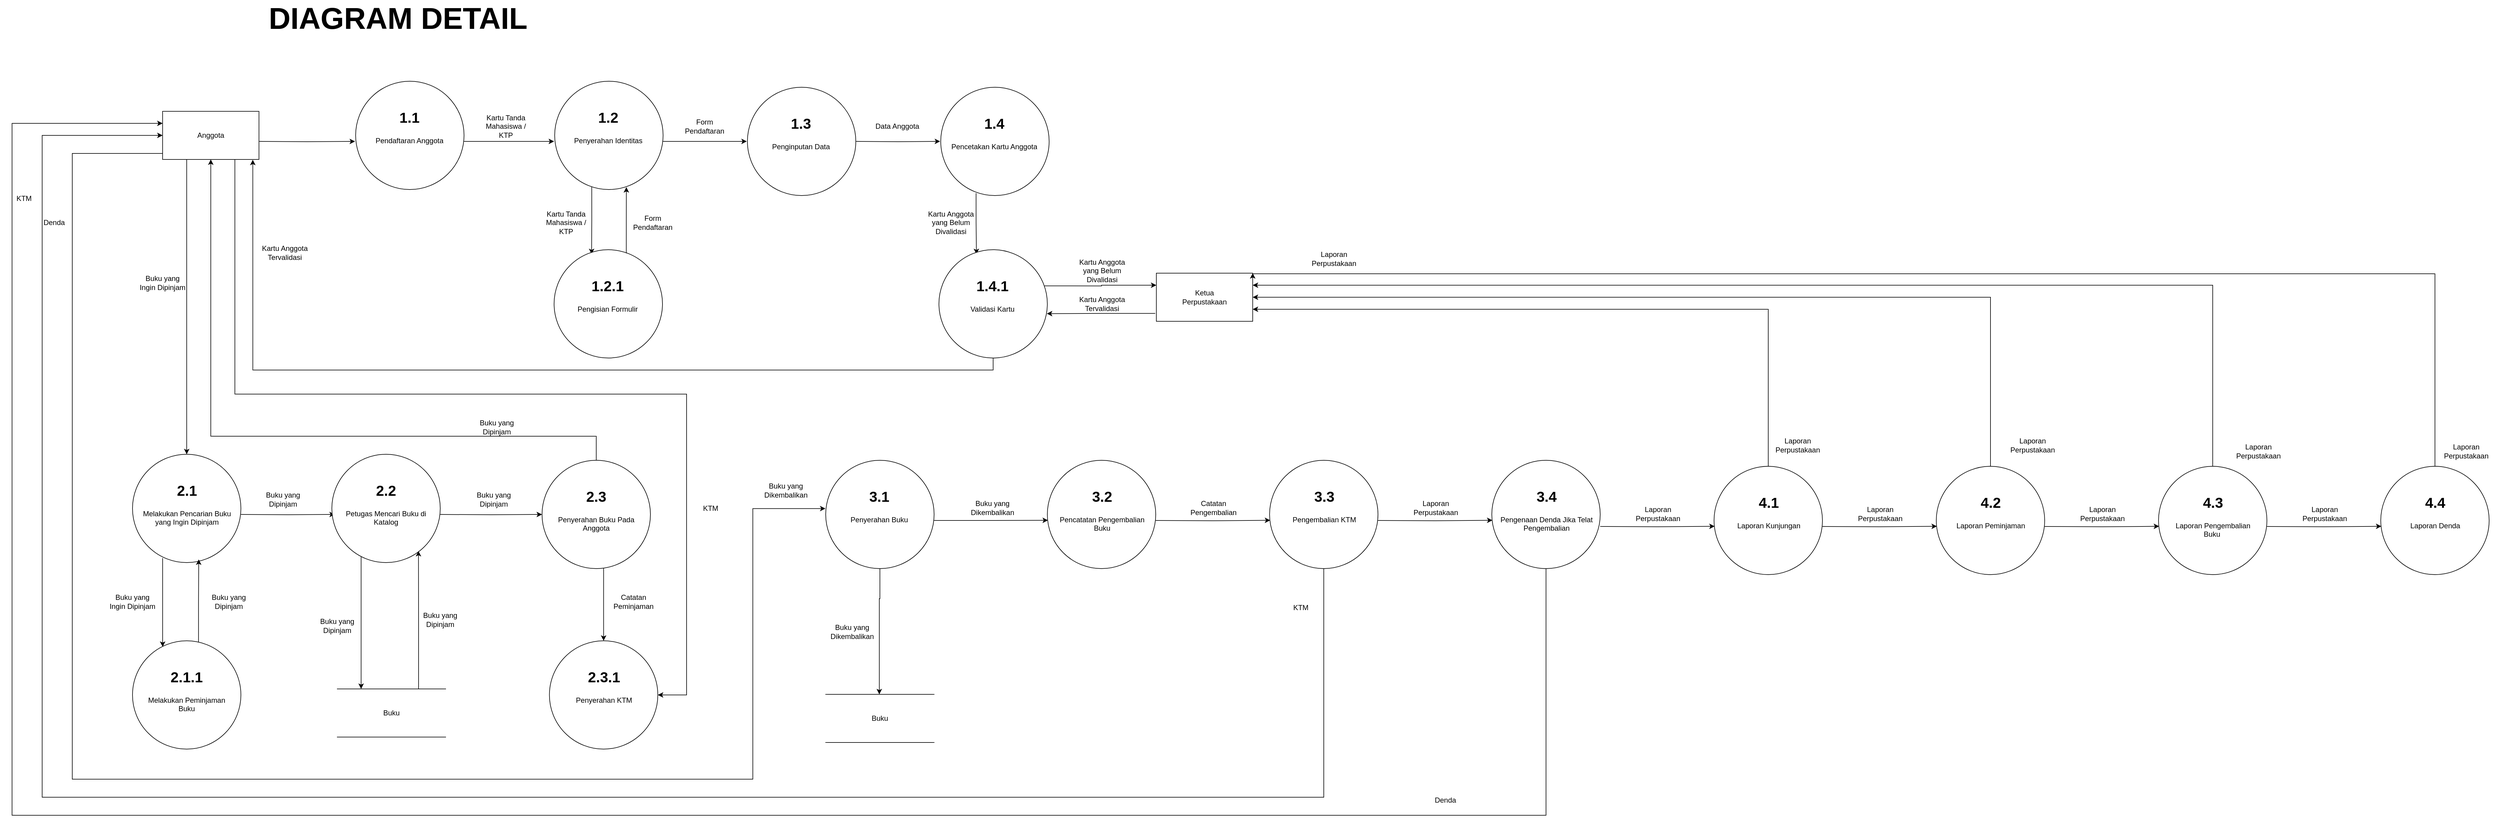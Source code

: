 <mxfile version="27.0.9">
  <diagram name="Page-1" id="dEE_buu1ZP95vDLcONvx">
    <mxGraphModel dx="6853" dy="1873" grid="1" gridSize="10" guides="1" tooltips="1" connect="1" arrows="1" fold="1" page="1" pageScale="1" pageWidth="850" pageHeight="1100" math="0" shadow="0">
      <root>
        <mxCell id="0" />
        <mxCell id="1" parent="0" />
        <mxCell id="j2aahznA7ONagbp8tVYw-194" style="edgeStyle=orthogonalEdgeStyle;rounded=0;orthogonalLoop=1;jettySize=auto;html=1;exitX=0.25;exitY=1;exitDx=0;exitDy=0;entryX=0.5;entryY=0;entryDx=0;entryDy=0;" parent="1" source="j2aahznA7ONagbp8tVYw-190" target="j2aahznA7ONagbp8tVYw-195" edge="1">
          <mxGeometry relative="1" as="geometry">
            <mxPoint x="409.571" y="2856.857" as="targetPoint" />
          </mxGeometry>
        </mxCell>
        <mxCell id="j2aahznA7ONagbp8tVYw-238" style="edgeStyle=orthogonalEdgeStyle;rounded=0;orthogonalLoop=1;jettySize=auto;html=1;exitX=0.75;exitY=1;exitDx=0;exitDy=0;entryX=1;entryY=0.5;entryDx=0;entryDy=0;" parent="1" source="j2aahznA7ONagbp8tVYw-190" target="j2aahznA7ONagbp8tVYw-233" edge="1">
          <mxGeometry relative="1" as="geometry">
            <Array as="points">
              <mxPoint x="490" y="2860" />
              <mxPoint x="1240" y="2860" />
              <mxPoint x="1240" y="3360" />
            </Array>
          </mxGeometry>
        </mxCell>
        <mxCell id="j2aahznA7ONagbp8tVYw-249" style="edgeStyle=orthogonalEdgeStyle;rounded=0;orthogonalLoop=1;jettySize=auto;html=1;entryX=0.003;entryY=0.335;entryDx=0;entryDy=0;entryPerimeter=0;" parent="1" source="j2aahznA7ONagbp8tVYw-190" target="j2aahznA7ONagbp8tVYw-248" edge="1">
          <mxGeometry relative="1" as="geometry">
            <mxPoint x="1460" y="3050" as="targetPoint" />
            <Array as="points">
              <mxPoint x="220" y="2460" />
              <mxPoint x="220" y="3500" />
              <mxPoint x="1350" y="3500" />
              <mxPoint x="1350" y="3050" />
            </Array>
          </mxGeometry>
        </mxCell>
        <mxCell id="j2aahznA7ONagbp8tVYw-190" value="" style="whiteSpace=wrap;html=1;rotatable=0;" parent="1" vertex="1">
          <mxGeometry x="370" y="2390" width="160" height="80" as="geometry" />
        </mxCell>
        <mxCell id="j2aahznA7ONagbp8tVYw-152" value="Anggota" style="text;html=1;align=center;verticalAlign=middle;whiteSpace=wrap;rounded=0;" parent="1" vertex="1">
          <mxGeometry x="420" y="2415" width="60" height="30" as="geometry" />
        </mxCell>
        <mxCell id="j2aahznA7ONagbp8tVYw-153" value="" style="ellipse;whiteSpace=wrap;html=1;aspect=fixed;" parent="1" vertex="1">
          <mxGeometry x="690.5" y="2340" width="180" height="180" as="geometry" />
        </mxCell>
        <mxCell id="j2aahznA7ONagbp8tVYw-159" style="edgeStyle=orthogonalEdgeStyle;rounded=0;orthogonalLoop=1;jettySize=auto;html=1;exitX=1;exitY=0.5;exitDx=0;exitDy=0;entryX=0;entryY=0.5;entryDx=0;entryDy=0;" parent="1" source="j2aahznA7ONagbp8tVYw-154" target="j2aahznA7ONagbp8tVYw-158" edge="1">
          <mxGeometry relative="1" as="geometry" />
        </mxCell>
        <mxCell id="j2aahznA7ONagbp8tVYw-154" value="&lt;h1 style=&quot;margin-top: 0px;&quot;&gt;1.1&lt;/h1&gt;&lt;div&gt;Pendaftaran Anggota&lt;/div&gt;" style="text;html=1;whiteSpace=wrap;overflow=hidden;rounded=0;align=center;" parent="1" vertex="1">
          <mxGeometry x="689.5" y="2380" width="180" height="120" as="geometry" />
        </mxCell>
        <mxCell id="j2aahznA7ONagbp8tVYw-156" style="edgeStyle=orthogonalEdgeStyle;rounded=0;orthogonalLoop=1;jettySize=auto;html=1;entryX=0;entryY=0.5;entryDx=0;entryDy=0;" parent="1" target="j2aahznA7ONagbp8tVYw-154" edge="1">
          <mxGeometry relative="1" as="geometry">
            <mxPoint x="530" y="2440" as="sourcePoint" />
            <mxPoint x="690" y="2430" as="targetPoint" />
          </mxGeometry>
        </mxCell>
        <mxCell id="j2aahznA7ONagbp8tVYw-163" style="edgeStyle=orthogonalEdgeStyle;rounded=0;orthogonalLoop=1;jettySize=auto;html=1;exitX=0.342;exitY=0.97;exitDx=0;exitDy=0;exitPerimeter=0;entryX=0.346;entryY=0.041;entryDx=0;entryDy=0;entryPerimeter=0;" parent="1" source="j2aahznA7ONagbp8tVYw-157" target="j2aahznA7ONagbp8tVYw-161" edge="1">
          <mxGeometry relative="1" as="geometry" />
        </mxCell>
        <mxCell id="j2aahznA7ONagbp8tVYw-157" value="" style="ellipse;whiteSpace=wrap;html=1;aspect=fixed;" parent="1" vertex="1">
          <mxGeometry x="1021" y="2340" width="180" height="180" as="geometry" />
        </mxCell>
        <mxCell id="j2aahznA7ONagbp8tVYw-167" style="edgeStyle=orthogonalEdgeStyle;rounded=0;orthogonalLoop=1;jettySize=auto;html=1;exitX=1;exitY=0.5;exitDx=0;exitDy=0;" parent="1" source="j2aahznA7ONagbp8tVYw-158" edge="1">
          <mxGeometry relative="1" as="geometry">
            <mxPoint x="1340" y="2439.947" as="targetPoint" />
          </mxGeometry>
        </mxCell>
        <mxCell id="j2aahznA7ONagbp8tVYw-158" value="&lt;h1 style=&quot;margin-top: 0px;&quot;&gt;1.2&lt;/h1&gt;&lt;div&gt;Penyerahan Identitas&lt;/div&gt;" style="text;html=1;whiteSpace=wrap;overflow=hidden;rounded=0;align=center;" parent="1" vertex="1">
          <mxGeometry x="1020" y="2380" width="180" height="120" as="geometry" />
        </mxCell>
        <mxCell id="j2aahznA7ONagbp8tVYw-160" value="Kartu Tanda Mahasiswa / KTP" style="text;html=1;align=center;verticalAlign=middle;whiteSpace=wrap;rounded=0;" parent="1" vertex="1">
          <mxGeometry x="900" y="2400" width="80" height="30" as="geometry" />
        </mxCell>
        <mxCell id="j2aahznA7ONagbp8tVYw-161" value="" style="ellipse;whiteSpace=wrap;html=1;aspect=fixed;" parent="1" vertex="1">
          <mxGeometry x="1020" y="2620" width="180" height="180" as="geometry" />
        </mxCell>
        <mxCell id="j2aahznA7ONagbp8tVYw-162" value="&lt;h1 style=&quot;margin-top: 0px;&quot;&gt;1.2.1&lt;/h1&gt;&lt;div&gt;Pengisian Formulir&lt;/div&gt;" style="text;html=1;whiteSpace=wrap;overflow=hidden;rounded=0;align=center;" parent="1" vertex="1">
          <mxGeometry x="1019" y="2660" width="180" height="120" as="geometry" />
        </mxCell>
        <mxCell id="j2aahznA7ONagbp8tVYw-164" style="edgeStyle=orthogonalEdgeStyle;rounded=0;orthogonalLoop=1;jettySize=auto;html=1;exitX=0.666;exitY=0.033;exitDx=0;exitDy=0;exitPerimeter=0;entryX=0.661;entryY=0.978;entryDx=0;entryDy=0;entryPerimeter=0;" parent="1" source="j2aahznA7ONagbp8tVYw-161" target="j2aahznA7ONagbp8tVYw-157" edge="1">
          <mxGeometry relative="1" as="geometry">
            <mxPoint x="1140" y="2520" as="targetPoint" />
          </mxGeometry>
        </mxCell>
        <mxCell id="j2aahznA7ONagbp8tVYw-165" value="Form Pendaftaran" style="text;html=1;align=center;verticalAlign=middle;whiteSpace=wrap;rounded=0;" parent="1" vertex="1">
          <mxGeometry x="1144" y="2560" width="80" height="30" as="geometry" />
        </mxCell>
        <mxCell id="j2aahznA7ONagbp8tVYw-166" value="Kartu Tanda Mahasiswa / KTP" style="text;html=1;align=center;verticalAlign=middle;whiteSpace=wrap;rounded=0;" parent="1" vertex="1">
          <mxGeometry x="1000" y="2560" width="80" height="30" as="geometry" />
        </mxCell>
        <mxCell id="j2aahznA7ONagbp8tVYw-168" value="" style="ellipse;whiteSpace=wrap;html=1;aspect=fixed;" parent="1" vertex="1">
          <mxGeometry x="1341" y="2350" width="180" height="180" as="geometry" />
        </mxCell>
        <mxCell id="j2aahznA7ONagbp8tVYw-169" value="&lt;h1 style=&quot;margin-top: 0px;&quot;&gt;1.3&lt;/h1&gt;&lt;div&gt;Penginputan Data&lt;/div&gt;" style="text;html=1;whiteSpace=wrap;overflow=hidden;rounded=0;align=center;" parent="1" vertex="1">
          <mxGeometry x="1340" y="2390" width="180" height="120" as="geometry" />
        </mxCell>
        <mxCell id="j2aahznA7ONagbp8tVYw-170" style="edgeStyle=orthogonalEdgeStyle;rounded=0;orthogonalLoop=1;jettySize=auto;html=1;exitX=1;exitY=0.5;exitDx=0;exitDy=0;" parent="1" edge="1">
          <mxGeometry relative="1" as="geometry">
            <mxPoint x="1661" y="2439.947" as="targetPoint" />
            <mxPoint x="1521" y="2440" as="sourcePoint" />
          </mxGeometry>
        </mxCell>
        <mxCell id="j2aahznA7ONagbp8tVYw-171" value="" style="ellipse;whiteSpace=wrap;html=1;aspect=fixed;" parent="1" vertex="1">
          <mxGeometry x="1662" y="2350" width="180" height="180" as="geometry" />
        </mxCell>
        <mxCell id="j2aahznA7ONagbp8tVYw-172" value="&lt;h1 style=&quot;margin-top: 0px;&quot;&gt;1.4&lt;/h1&gt;&lt;div&gt;Pencetakan Kartu Anggota&lt;/div&gt;" style="text;html=1;whiteSpace=wrap;overflow=hidden;rounded=0;align=center;" parent="1" vertex="1">
          <mxGeometry x="1661" y="2390" width="180" height="120" as="geometry" />
        </mxCell>
        <mxCell id="j2aahznA7ONagbp8tVYw-173" value="Form Pendaftaran" style="text;html=1;align=center;verticalAlign=middle;whiteSpace=wrap;rounded=0;" parent="1" vertex="1">
          <mxGeometry x="1230" y="2400" width="80" height="30" as="geometry" />
        </mxCell>
        <mxCell id="j2aahznA7ONagbp8tVYw-174" value="Data Anggota" style="text;html=1;align=center;verticalAlign=middle;whiteSpace=wrap;rounded=0;" parent="1" vertex="1">
          <mxGeometry x="1550" y="2400" width="80" height="30" as="geometry" />
        </mxCell>
        <mxCell id="j2aahznA7ONagbp8tVYw-175" style="edgeStyle=orthogonalEdgeStyle;rounded=0;orthogonalLoop=1;jettySize=auto;html=1;entryX=0.346;entryY=0.041;entryDx=0;entryDy=0;entryPerimeter=0;exitX=0.326;exitY=0.978;exitDx=0;exitDy=0;exitPerimeter=0;" parent="1" source="j2aahznA7ONagbp8tVYw-171" target="j2aahznA7ONagbp8tVYw-176" edge="1">
          <mxGeometry relative="1" as="geometry">
            <mxPoint x="1721" y="2530" as="sourcePoint" />
          </mxGeometry>
        </mxCell>
        <mxCell id="j2aahznA7ONagbp8tVYw-181" style="edgeStyle=orthogonalEdgeStyle;rounded=0;orthogonalLoop=1;jettySize=auto;html=1;exitX=0.5;exitY=1;exitDx=0;exitDy=0;entryX=0.936;entryY=1.007;entryDx=0;entryDy=0;entryPerimeter=0;" parent="1" source="j2aahznA7ONagbp8tVYw-176" target="j2aahznA7ONagbp8tVYw-190" edge="1">
          <mxGeometry relative="1" as="geometry">
            <mxPoint x="520" y="2480" as="targetPoint" />
            <Array as="points">
              <mxPoint x="1749" y="2820" />
              <mxPoint x="520" y="2820" />
            </Array>
          </mxGeometry>
        </mxCell>
        <mxCell id="j2aahznA7ONagbp8tVYw-176" value="" style="ellipse;whiteSpace=wrap;html=1;aspect=fixed;" parent="1" vertex="1">
          <mxGeometry x="1659" y="2620" width="180" height="180" as="geometry" />
        </mxCell>
        <mxCell id="j2aahznA7ONagbp8tVYw-177" value="&lt;h1 style=&quot;margin-top: 0px;&quot;&gt;1.4.1&lt;/h1&gt;&lt;div&gt;Validasi Kartu&lt;/div&gt;" style="text;html=1;whiteSpace=wrap;overflow=hidden;rounded=0;align=center;" parent="1" vertex="1">
          <mxGeometry x="1658" y="2660" width="180" height="120" as="geometry" />
        </mxCell>
        <mxCell id="j2aahznA7ONagbp8tVYw-179" value="Kartu Anggota Tervalidasi" style="text;html=1;align=center;verticalAlign=middle;whiteSpace=wrap;rounded=0;" parent="1" vertex="1">
          <mxGeometry x="1890" y="2695" width="80" height="30" as="geometry" />
        </mxCell>
        <mxCell id="j2aahznA7ONagbp8tVYw-180" value="Kartu Anggota yang Belum Divalidasi" style="text;html=1;align=center;verticalAlign=middle;whiteSpace=wrap;rounded=0;" parent="1" vertex="1">
          <mxGeometry x="1639" y="2560" width="80" height="30" as="geometry" />
        </mxCell>
        <mxCell id="j2aahznA7ONagbp8tVYw-182" value="Kartu Anggota Tervalidasi" style="text;html=1;align=center;verticalAlign=middle;whiteSpace=wrap;rounded=0;" parent="1" vertex="1">
          <mxGeometry x="532.5" y="2610" width="80" height="30" as="geometry" />
        </mxCell>
        <mxCell id="j2aahznA7ONagbp8tVYw-183" value="" style="whiteSpace=wrap;html=1;rotatable=0;" parent="1" vertex="1">
          <mxGeometry x="2020" y="2659" width="160" height="80" as="geometry" />
        </mxCell>
        <mxCell id="j2aahznA7ONagbp8tVYw-184" value="Ketua Perpustakaan" style="text;html=1;align=center;verticalAlign=middle;whiteSpace=wrap;rounded=0;" parent="1" vertex="1">
          <mxGeometry x="2070" y="2684" width="60" height="30" as="geometry" />
        </mxCell>
        <mxCell id="j2aahznA7ONagbp8tVYw-188" style="edgeStyle=orthogonalEdgeStyle;rounded=0;orthogonalLoop=1;jettySize=auto;html=1;exitX=-0.012;exitY=0.836;exitDx=0;exitDy=0;exitPerimeter=0;entryX=1.001;entryY=0.552;entryDx=0;entryDy=0;entryPerimeter=0;" parent="1" source="j2aahznA7ONagbp8tVYw-183" target="j2aahznA7ONagbp8tVYw-177" edge="1">
          <mxGeometry relative="1" as="geometry">
            <mxPoint x="1840" y="2708" as="targetPoint" />
          </mxGeometry>
        </mxCell>
        <mxCell id="j2aahznA7ONagbp8tVYw-189" value="Kartu Anggota yang Belum Divalidasi" style="text;html=1;align=center;verticalAlign=middle;whiteSpace=wrap;rounded=0;" parent="1" vertex="1">
          <mxGeometry x="1890" y="2640" width="80" height="30" as="geometry" />
        </mxCell>
        <mxCell id="j2aahznA7ONagbp8tVYw-200" style="edgeStyle=orthogonalEdgeStyle;rounded=0;orthogonalLoop=1;jettySize=auto;html=1;entryX=0.278;entryY=0.056;entryDx=0;entryDy=0;entryPerimeter=0;exitX=0.278;exitY=0.959;exitDx=0;exitDy=0;exitPerimeter=0;" parent="1" source="j2aahznA7ONagbp8tVYw-195" target="j2aahznA7ONagbp8tVYw-197" edge="1">
          <mxGeometry relative="1" as="geometry">
            <Array as="points" />
          </mxGeometry>
        </mxCell>
        <mxCell id="j2aahznA7ONagbp8tVYw-195" value="" style="ellipse;whiteSpace=wrap;html=1;aspect=fixed;" parent="1" vertex="1">
          <mxGeometry x="320" y="2960" width="180" height="180" as="geometry" />
        </mxCell>
        <mxCell id="j2aahznA7ONagbp8tVYw-196" value="&lt;h1 style=&quot;margin-top: 0px;&quot;&gt;2.1&lt;/h1&gt;&lt;div&gt;Melakukan Pencarian Buku yang Ingin Dipinjam&lt;/div&gt;" style="text;html=1;whiteSpace=wrap;overflow=hidden;rounded=0;align=center;" parent="1" vertex="1">
          <mxGeometry x="324.5" y="3000" width="171" height="120" as="geometry" />
        </mxCell>
        <mxCell id="j2aahznA7ONagbp8tVYw-201" style="edgeStyle=orthogonalEdgeStyle;rounded=0;orthogonalLoop=1;jettySize=auto;html=1;exitX=0.609;exitY=0.025;exitDx=0;exitDy=0;entryX=0.611;entryY=0.971;entryDx=0;entryDy=0;exitPerimeter=0;entryPerimeter=0;" parent="1" source="j2aahznA7ONagbp8tVYw-197" target="j2aahznA7ONagbp8tVYw-195" edge="1">
          <mxGeometry relative="1" as="geometry" />
        </mxCell>
        <mxCell id="j2aahznA7ONagbp8tVYw-197" value="" style="ellipse;whiteSpace=wrap;html=1;aspect=fixed;" parent="1" vertex="1">
          <mxGeometry x="320" y="3270" width="180" height="180" as="geometry" />
        </mxCell>
        <mxCell id="j2aahznA7ONagbp8tVYw-198" value="&lt;h1 style=&quot;margin-top: 0px;&quot;&gt;2.1.1&lt;/h1&gt;&lt;div&gt;Melakukan Peminjaman Buku&lt;/div&gt;" style="text;html=1;whiteSpace=wrap;overflow=hidden;rounded=0;align=center;" parent="1" vertex="1">
          <mxGeometry x="332.25" y="3310" width="155.5" height="120" as="geometry" />
        </mxCell>
        <mxCell id="j2aahznA7ONagbp8tVYw-202" value="Buku yang Ingin Dipinjam" style="text;html=1;align=center;verticalAlign=middle;whiteSpace=wrap;rounded=0;" parent="1" vertex="1">
          <mxGeometry x="280" y="3190" width="80" height="30" as="geometry" />
        </mxCell>
        <mxCell id="j2aahznA7ONagbp8tVYw-203" value="Buku yang Dipinjam" style="text;html=1;align=center;verticalAlign=middle;whiteSpace=wrap;rounded=0;" parent="1" vertex="1">
          <mxGeometry x="440" y="3190" width="80" height="30" as="geometry" />
        </mxCell>
        <mxCell id="j2aahznA7ONagbp8tVYw-204" value="Buku yang Ingin Dipinjam" style="text;html=1;align=center;verticalAlign=middle;whiteSpace=wrap;rounded=0;" parent="1" vertex="1">
          <mxGeometry x="330" y="2660" width="80" height="30" as="geometry" />
        </mxCell>
        <mxCell id="j2aahznA7ONagbp8tVYw-205" style="edgeStyle=orthogonalEdgeStyle;rounded=0;orthogonalLoop=1;jettySize=auto;html=1;exitX=1;exitY=0.5;exitDx=0;exitDy=0;entryX=0;entryY=0.5;entryDx=0;entryDy=0;" parent="1" target="j2aahznA7ONagbp8tVYw-207" edge="1">
          <mxGeometry relative="1" as="geometry">
            <mxPoint x="500" y="3060" as="sourcePoint" />
          </mxGeometry>
        </mxCell>
        <mxCell id="j2aahznA7ONagbp8tVYw-206" value="" style="ellipse;whiteSpace=wrap;html=1;aspect=fixed;" parent="1" vertex="1">
          <mxGeometry x="651" y="2960" width="180" height="180" as="geometry" />
        </mxCell>
        <mxCell id="j2aahznA7ONagbp8tVYw-211" style="edgeStyle=orthogonalEdgeStyle;rounded=0;orthogonalLoop=1;jettySize=auto;html=1;entryX=0;entryY=0.5;entryDx=0;entryDy=0;" parent="1" target="j2aahznA7ONagbp8tVYw-209" edge="1">
          <mxGeometry relative="1" as="geometry">
            <mxPoint x="830" y="3060" as="sourcePoint" />
          </mxGeometry>
        </mxCell>
        <mxCell id="j2aahznA7ONagbp8tVYw-207" value="&lt;h1 style=&quot;margin-top: 0px;&quot;&gt;2.2&lt;/h1&gt;&lt;div&gt;Petugas Mencari Buku di Katalog&lt;/div&gt;" style="text;html=1;whiteSpace=wrap;overflow=hidden;rounded=0;align=center;" parent="1" vertex="1">
          <mxGeometry x="656" y="3000" width="170" height="120" as="geometry" />
        </mxCell>
        <mxCell id="j2aahznA7ONagbp8tVYw-208" value="Buku yang Dipinjam" style="text;html=1;align=center;verticalAlign=middle;whiteSpace=wrap;rounded=0;" parent="1" vertex="1">
          <mxGeometry x="530" y="3020" width="80" height="30" as="geometry" />
        </mxCell>
        <mxCell id="j2aahznA7ONagbp8tVYw-213" style="edgeStyle=orthogonalEdgeStyle;rounded=0;orthogonalLoop=1;jettySize=auto;html=1;exitX=0.5;exitY=0;exitDx=0;exitDy=0;entryX=0.5;entryY=1;entryDx=0;entryDy=0;" parent="1" source="j2aahznA7ONagbp8tVYw-209" target="j2aahznA7ONagbp8tVYw-190" edge="1">
          <mxGeometry relative="1" as="geometry">
            <Array as="points">
              <mxPoint x="1090" y="2930" />
              <mxPoint x="450" y="2930" />
            </Array>
          </mxGeometry>
        </mxCell>
        <mxCell id="j2aahznA7ONagbp8tVYw-209" value="" style="ellipse;whiteSpace=wrap;html=1;aspect=fixed;" parent="1" vertex="1">
          <mxGeometry x="1000" y="2970" width="180" height="180" as="geometry" />
        </mxCell>
        <mxCell id="j2aahznA7ONagbp8tVYw-210" value="&lt;h1 style=&quot;margin-top: 0px;&quot;&gt;2.3&lt;/h1&gt;&lt;div&gt;Penyerahan Buku Pada Anggota&lt;/div&gt;" style="text;html=1;whiteSpace=wrap;overflow=hidden;rounded=0;align=center;" parent="1" vertex="1">
          <mxGeometry x="1012.25" y="3010" width="155.5" height="120" as="geometry" />
        </mxCell>
        <mxCell id="j2aahznA7ONagbp8tVYw-212" value="Buku yang Dipinjam" style="text;html=1;align=center;verticalAlign=middle;whiteSpace=wrap;rounded=0;" parent="1" vertex="1">
          <mxGeometry x="880" y="3020" width="80" height="30" as="geometry" />
        </mxCell>
        <mxCell id="j2aahznA7ONagbp8tVYw-214" value="" style="shape=partialRectangle;whiteSpace=wrap;html=1;left=0;right=0;fillColor=none;" parent="1" vertex="1">
          <mxGeometry x="660" y="3350" width="180" height="80" as="geometry" />
        </mxCell>
        <mxCell id="j2aahznA7ONagbp8tVYw-215" value="Buku" style="text;html=1;align=center;verticalAlign=middle;whiteSpace=wrap;rounded=0;" parent="1" vertex="1">
          <mxGeometry x="720" y="3375" width="60" height="30" as="geometry" />
        </mxCell>
        <mxCell id="j2aahznA7ONagbp8tVYw-223" value="Buku yang Dipinjam" style="text;html=1;align=center;verticalAlign=middle;whiteSpace=wrap;rounded=0;" parent="1" vertex="1">
          <mxGeometry x="620" y="3230" width="80" height="30" as="geometry" />
        </mxCell>
        <mxCell id="j2aahznA7ONagbp8tVYw-226" style="edgeStyle=orthogonalEdgeStyle;rounded=0;orthogonalLoop=1;jettySize=auto;html=1;exitX=0.98;exitY=0.168;exitDx=0;exitDy=0;entryX=0;entryY=0.25;entryDx=0;entryDy=0;exitPerimeter=0;" parent="1" source="j2aahznA7ONagbp8tVYw-177" target="j2aahznA7ONagbp8tVYw-183" edge="1">
          <mxGeometry relative="1" as="geometry" />
        </mxCell>
        <mxCell id="j2aahznA7ONagbp8tVYw-227" style="edgeStyle=orthogonalEdgeStyle;rounded=0;orthogonalLoop=1;jettySize=auto;html=1;exitX=0.27;exitY=0.946;exitDx=0;exitDy=0;exitPerimeter=0;" parent="1" source="j2aahznA7ONagbp8tVYw-206" target="j2aahznA7ONagbp8tVYw-214" edge="1">
          <mxGeometry relative="1" as="geometry">
            <mxPoint x="720" y="3160" as="sourcePoint" />
            <mxPoint x="699" y="3350" as="targetPoint" />
            <Array as="points">
              <mxPoint x="700" y="3250" />
              <mxPoint x="700" y="3250" />
            </Array>
          </mxGeometry>
        </mxCell>
        <mxCell id="j2aahznA7ONagbp8tVYw-229" style="edgeStyle=orthogonalEdgeStyle;rounded=0;orthogonalLoop=1;jettySize=auto;html=1;exitX=0.75;exitY=0;exitDx=0;exitDy=0;entryX=0.799;entryY=0.893;entryDx=0;entryDy=0;entryPerimeter=0;" parent="1" source="j2aahznA7ONagbp8tVYw-214" target="j2aahznA7ONagbp8tVYw-206" edge="1">
          <mxGeometry relative="1" as="geometry" />
        </mxCell>
        <mxCell id="j2aahznA7ONagbp8tVYw-230" value="Buku yang Dipinjam" style="text;html=1;align=center;verticalAlign=middle;whiteSpace=wrap;rounded=0;" parent="1" vertex="1">
          <mxGeometry x="790.5" y="3220" width="80" height="30" as="geometry" />
        </mxCell>
        <mxCell id="j2aahznA7ONagbp8tVYw-231" value="Buku yang Dipinjam" style="text;html=1;align=center;verticalAlign=middle;whiteSpace=wrap;rounded=0;" parent="1" vertex="1">
          <mxGeometry x="890" y="2900" width="70" height="30" as="geometry" />
        </mxCell>
        <mxCell id="j2aahznA7ONagbp8tVYw-232" style="edgeStyle=orthogonalEdgeStyle;rounded=0;orthogonalLoop=1;jettySize=auto;html=1;entryX=0.5;entryY=0;entryDx=0;entryDy=0;exitX=0.568;exitY=0.996;exitDx=0;exitDy=0;exitPerimeter=0;" parent="1" source="j2aahznA7ONagbp8tVYw-209" target="j2aahznA7ONagbp8tVYw-233" edge="1">
          <mxGeometry relative="1" as="geometry">
            <mxPoint x="1180" y="3060" as="sourcePoint" />
          </mxGeometry>
        </mxCell>
        <mxCell id="j2aahznA7ONagbp8tVYw-233" value="" style="ellipse;whiteSpace=wrap;html=1;aspect=fixed;" parent="1" vertex="1">
          <mxGeometry x="1012.25" y="3270" width="180" height="180" as="geometry" />
        </mxCell>
        <mxCell id="j2aahznA7ONagbp8tVYw-234" value="&lt;h1 style=&quot;margin-top: 0px;&quot;&gt;2.3.1&lt;/h1&gt;&lt;div&gt;Penyerahan KTM&lt;/div&gt;" style="text;html=1;whiteSpace=wrap;overflow=hidden;rounded=0;align=center;" parent="1" vertex="1">
          <mxGeometry x="1024.5" y="3310" width="155.5" height="120" as="geometry" />
        </mxCell>
        <mxCell id="j2aahznA7ONagbp8tVYw-235" value="Catatan Peminjaman" style="text;html=1;align=center;verticalAlign=middle;whiteSpace=wrap;rounded=0;" parent="1" vertex="1">
          <mxGeometry x="1112.25" y="3190" width="80" height="30" as="geometry" />
        </mxCell>
        <mxCell id="j2aahznA7ONagbp8tVYw-239" value="KTM" style="text;html=1;align=center;verticalAlign=middle;whiteSpace=wrap;rounded=0;" parent="1" vertex="1">
          <mxGeometry x="1240" y="3035" width="80" height="30" as="geometry" />
        </mxCell>
        <mxCell id="j2aahznA7ONagbp8tVYw-247" value="" style="ellipse;whiteSpace=wrap;html=1;aspect=fixed;" parent="1" vertex="1">
          <mxGeometry x="1471" y="2970" width="180" height="180" as="geometry" />
        </mxCell>
        <mxCell id="j2aahznA7ONagbp8tVYw-256" style="edgeStyle=orthogonalEdgeStyle;rounded=0;orthogonalLoop=1;jettySize=auto;html=1;exitX=1;exitY=0.5;exitDx=0;exitDy=0;entryX=0.006;entryY=0.554;entryDx=0;entryDy=0;entryPerimeter=0;" parent="1" source="j2aahznA7ONagbp8tVYw-248" target="j2aahznA7ONagbp8tVYw-251" edge="1">
          <mxGeometry relative="1" as="geometry" />
        </mxCell>
        <mxCell id="j2aahznA7ONagbp8tVYw-248" value="&lt;h1 style=&quot;margin-top: 0px;&quot;&gt;3.1&lt;/h1&gt;&lt;div&gt;Penyerahan Buku&lt;/div&gt;" style="text;html=1;whiteSpace=wrap;overflow=hidden;rounded=0;align=center;" parent="1" vertex="1">
          <mxGeometry x="1470" y="3010" width="180" height="120" as="geometry" />
        </mxCell>
        <mxCell id="j2aahznA7ONagbp8tVYw-250" value="Buku yang Dikembalikan" style="text;html=1;align=center;verticalAlign=middle;whiteSpace=wrap;rounded=0;" parent="1" vertex="1">
          <mxGeometry x="1350" y="3005" width="110" height="30" as="geometry" />
        </mxCell>
        <mxCell id="j2aahznA7ONagbp8tVYw-251" value="" style="ellipse;whiteSpace=wrap;html=1;aspect=fixed;" parent="1" vertex="1">
          <mxGeometry x="1839" y="2970" width="180" height="180" as="geometry" />
        </mxCell>
        <mxCell id="j2aahznA7ONagbp8tVYw-252" value="&lt;h1 style=&quot;margin-top: 0px;&quot;&gt;3.2&lt;/h1&gt;&lt;div&gt;Pencatatan Pengembalian Buku&lt;/div&gt;" style="text;html=1;whiteSpace=wrap;overflow=hidden;rounded=0;align=center;" parent="1" vertex="1">
          <mxGeometry x="1851" y="3010" width="158" height="120" as="geometry" />
        </mxCell>
        <mxCell id="j2aahznA7ONagbp8tVYw-257" style="edgeStyle=orthogonalEdgeStyle;rounded=0;orthogonalLoop=1;jettySize=auto;html=1;exitX=1;exitY=0.5;exitDx=0;exitDy=0;entryX=0.006;entryY=0.554;entryDx=0;entryDy=0;entryPerimeter=0;" parent="1" target="j2aahznA7ONagbp8tVYw-258" edge="1">
          <mxGeometry relative="1" as="geometry">
            <mxPoint x="2019" y="3070" as="sourcePoint" />
          </mxGeometry>
        </mxCell>
        <mxCell id="j2aahznA7ONagbp8tVYw-285" style="edgeStyle=orthogonalEdgeStyle;rounded=0;orthogonalLoop=1;jettySize=auto;html=1;exitX=0.5;exitY=1;exitDx=0;exitDy=0;entryX=0;entryY=0.5;entryDx=0;entryDy=0;" parent="1" source="j2aahznA7ONagbp8tVYw-258" target="j2aahznA7ONagbp8tVYw-190" edge="1">
          <mxGeometry relative="1" as="geometry">
            <mxPoint x="2298" y="3270.0" as="targetPoint" />
            <Array as="points">
              <mxPoint x="2298" y="3530" />
              <mxPoint x="170" y="3530" />
              <mxPoint x="170" y="2430" />
            </Array>
          </mxGeometry>
        </mxCell>
        <mxCell id="j2aahznA7ONagbp8tVYw-258" value="" style="ellipse;whiteSpace=wrap;html=1;aspect=fixed;" parent="1" vertex="1">
          <mxGeometry x="2208" y="2970" width="180" height="180" as="geometry" />
        </mxCell>
        <mxCell id="j2aahznA7ONagbp8tVYw-259" value="&lt;h1 style=&quot;margin-top: 0px;&quot;&gt;3.3&lt;/h1&gt;&lt;div&gt;Pengembalian KTM&lt;/div&gt;" style="text;html=1;whiteSpace=wrap;overflow=hidden;rounded=0;align=center;" parent="1" vertex="1">
          <mxGeometry x="2220" y="3010" width="158" height="120" as="geometry" />
        </mxCell>
        <mxCell id="j2aahznA7ONagbp8tVYw-260" value="Buku yang Dikembalikan" style="text;html=1;align=center;verticalAlign=middle;whiteSpace=wrap;rounded=0;" parent="1" vertex="1">
          <mxGeometry x="1693" y="3034" width="110" height="30" as="geometry" />
        </mxCell>
        <mxCell id="j2aahznA7ONagbp8tVYw-261" value="Catatan Pengembalian" style="text;html=1;align=center;verticalAlign=middle;whiteSpace=wrap;rounded=0;" parent="1" vertex="1">
          <mxGeometry x="2060" y="3034" width="110" height="30" as="geometry" />
        </mxCell>
        <mxCell id="j2aahznA7ONagbp8tVYw-270" style="edgeStyle=orthogonalEdgeStyle;rounded=0;orthogonalLoop=1;jettySize=auto;html=1;exitX=0.5;exitY=1;exitDx=0;exitDy=0;" parent="1" source="j2aahznA7ONagbp8tVYw-278" edge="1">
          <mxGeometry relative="1" as="geometry">
            <mxPoint x="2660" y="3350" as="sourcePoint" />
            <mxPoint x="370" y="2410" as="targetPoint" />
            <Array as="points">
              <mxPoint x="2667" y="3560" />
              <mxPoint x="120" y="3560" />
              <mxPoint x="120" y="2410" />
              <mxPoint x="370" y="2410" />
            </Array>
          </mxGeometry>
        </mxCell>
        <mxCell id="j2aahznA7ONagbp8tVYw-263" value="" style="shape=partialRectangle;whiteSpace=wrap;html=1;left=0;right=0;fillColor=none;" parent="1" vertex="1">
          <mxGeometry x="1471" y="3359" width="180" height="80" as="geometry" />
        </mxCell>
        <mxCell id="j2aahznA7ONagbp8tVYw-264" value="Buku" style="text;html=1;align=center;verticalAlign=middle;whiteSpace=wrap;rounded=0;" parent="1" vertex="1">
          <mxGeometry x="1531" y="3384" width="60" height="30" as="geometry" />
        </mxCell>
        <mxCell id="j2aahznA7ONagbp8tVYw-265" value="Buku yang Dikembalikan" style="text;html=1;align=center;verticalAlign=middle;whiteSpace=wrap;rounded=0;" parent="1" vertex="1">
          <mxGeometry x="1475" y="3240" width="80" height="30" as="geometry" />
        </mxCell>
        <mxCell id="j2aahznA7ONagbp8tVYw-266" style="edgeStyle=orthogonalEdgeStyle;rounded=0;orthogonalLoop=1;jettySize=auto;html=1;exitX=0.5;exitY=1;exitDx=0;exitDy=0;" parent="1" source="j2aahznA7ONagbp8tVYw-247" target="j2aahznA7ONagbp8tVYw-263" edge="1">
          <mxGeometry relative="1" as="geometry">
            <mxPoint x="1530" y="3200" as="sourcePoint" />
            <mxPoint x="1521.5" y="3359" as="targetPoint" />
            <Array as="points">
              <mxPoint x="1561" y="3200" />
              <mxPoint x="1560" y="3200" />
            </Array>
          </mxGeometry>
        </mxCell>
        <mxCell id="j2aahznA7ONagbp8tVYw-271" value="KTM" style="text;html=1;align=center;verticalAlign=middle;whiteSpace=wrap;rounded=0;" parent="1" vertex="1">
          <mxGeometry x="100" y="2520" width="80" height="30" as="geometry" />
        </mxCell>
        <mxCell id="j2aahznA7ONagbp8tVYw-274" value="KTM" style="text;html=1;align=center;verticalAlign=middle;whiteSpace=wrap;rounded=0;" parent="1" vertex="1">
          <mxGeometry x="2220" y="3200" width="80" height="30" as="geometry" />
        </mxCell>
        <mxCell id="j2aahznA7ONagbp8tVYw-277" style="edgeStyle=orthogonalEdgeStyle;rounded=0;orthogonalLoop=1;jettySize=auto;html=1;exitX=1;exitY=0.5;exitDx=0;exitDy=0;entryX=0.006;entryY=0.554;entryDx=0;entryDy=0;entryPerimeter=0;" parent="1" target="j2aahznA7ONagbp8tVYw-278" edge="1">
          <mxGeometry relative="1" as="geometry">
            <mxPoint x="2388" y="3070" as="sourcePoint" />
          </mxGeometry>
        </mxCell>
        <mxCell id="j2aahznA7ONagbp8tVYw-278" value="" style="ellipse;whiteSpace=wrap;html=1;aspect=fixed;" parent="1" vertex="1">
          <mxGeometry x="2577" y="2970" width="180" height="180" as="geometry" />
        </mxCell>
        <mxCell id="j2aahznA7ONagbp8tVYw-279" value="&lt;h1 style=&quot;margin-top: 0px;&quot;&gt;3.4&lt;/h1&gt;&lt;div&gt;Pengenaan Denda Jika Telat Pengembalian&lt;/div&gt;" style="text;html=1;whiteSpace=wrap;overflow=hidden;rounded=0;align=center;" parent="1" vertex="1">
          <mxGeometry x="2589" y="3010" width="158" height="120" as="geometry" />
        </mxCell>
        <mxCell id="j2aahznA7ONagbp8tVYw-280" value="Laporan Perpustakaan" style="text;html=1;align=center;verticalAlign=middle;whiteSpace=wrap;rounded=0;" parent="1" vertex="1">
          <mxGeometry x="2429" y="3034" width="110" height="30" as="geometry" />
        </mxCell>
        <mxCell id="j2aahznA7ONagbp8tVYw-286" value="Denda" style="text;html=1;align=center;verticalAlign=middle;whiteSpace=wrap;rounded=0;" parent="1" vertex="1">
          <mxGeometry x="2460" y="3520" width="80" height="30" as="geometry" />
        </mxCell>
        <mxCell id="j2aahznA7ONagbp8tVYw-288" style="edgeStyle=orthogonalEdgeStyle;rounded=0;orthogonalLoop=1;jettySize=auto;html=1;exitX=1;exitY=0.5;exitDx=0;exitDy=0;entryX=0.006;entryY=0.554;entryDx=0;entryDy=0;entryPerimeter=0;" parent="1" target="j2aahznA7ONagbp8tVYw-289" edge="1">
          <mxGeometry relative="1" as="geometry">
            <mxPoint x="2757" y="3080" as="sourcePoint" />
          </mxGeometry>
        </mxCell>
        <mxCell id="j2aahznA7ONagbp8tVYw-305" style="edgeStyle=orthogonalEdgeStyle;rounded=0;orthogonalLoop=1;jettySize=auto;html=1;exitX=0.5;exitY=0;exitDx=0;exitDy=0;entryX=1;entryY=0.75;entryDx=0;entryDy=0;" parent="1" source="j2aahznA7ONagbp8tVYw-289" target="j2aahznA7ONagbp8tVYw-183" edge="1">
          <mxGeometry relative="1" as="geometry" />
        </mxCell>
        <mxCell id="j2aahznA7ONagbp8tVYw-289" value="" style="ellipse;whiteSpace=wrap;html=1;aspect=fixed;" parent="1" vertex="1">
          <mxGeometry x="2946" y="2980" width="180" height="180" as="geometry" />
        </mxCell>
        <mxCell id="j2aahznA7ONagbp8tVYw-290" value="&lt;h1 style=&quot;margin-top: 0px;&quot;&gt;4.1&lt;/h1&gt;&lt;div&gt;Laporan Kunjungan&lt;/div&gt;" style="text;html=1;whiteSpace=wrap;overflow=hidden;rounded=0;align=center;" parent="1" vertex="1">
          <mxGeometry x="2958" y="3020" width="158" height="120" as="geometry" />
        </mxCell>
        <mxCell id="j2aahznA7ONagbp8tVYw-291" value="Laporan Perpustakaan" style="text;html=1;align=center;verticalAlign=middle;whiteSpace=wrap;rounded=0;" parent="1" vertex="1">
          <mxGeometry x="2798" y="3044" width="110" height="30" as="geometry" />
        </mxCell>
        <mxCell id="j2aahznA7ONagbp8tVYw-292" value="Denda" style="text;html=1;align=center;verticalAlign=middle;whiteSpace=wrap;rounded=0;" parent="1" vertex="1">
          <mxGeometry x="150" y="2560" width="80" height="30" as="geometry" />
        </mxCell>
        <mxCell id="j2aahznA7ONagbp8tVYw-293" style="edgeStyle=orthogonalEdgeStyle;rounded=0;orthogonalLoop=1;jettySize=auto;html=1;exitX=1;exitY=0.5;exitDx=0;exitDy=0;entryX=0.006;entryY=0.554;entryDx=0;entryDy=0;entryPerimeter=0;" parent="1" target="j2aahznA7ONagbp8tVYw-294" edge="1">
          <mxGeometry relative="1" as="geometry">
            <mxPoint x="3126" y="3080" as="sourcePoint" />
          </mxGeometry>
        </mxCell>
        <mxCell id="j2aahznA7ONagbp8tVYw-306" style="edgeStyle=orthogonalEdgeStyle;rounded=0;orthogonalLoop=1;jettySize=auto;html=1;exitX=0.5;exitY=0;exitDx=0;exitDy=0;entryX=1;entryY=0.5;entryDx=0;entryDy=0;" parent="1" source="j2aahznA7ONagbp8tVYw-294" target="j2aahznA7ONagbp8tVYw-183" edge="1">
          <mxGeometry relative="1" as="geometry" />
        </mxCell>
        <mxCell id="j2aahznA7ONagbp8tVYw-294" value="" style="ellipse;whiteSpace=wrap;html=1;aspect=fixed;" parent="1" vertex="1">
          <mxGeometry x="3315" y="2980" width="180" height="180" as="geometry" />
        </mxCell>
        <mxCell id="j2aahznA7ONagbp8tVYw-295" value="&lt;h1 style=&quot;margin-top: 0px;&quot;&gt;4.2&lt;/h1&gt;&lt;div&gt;Laporan Peminjaman&lt;/div&gt;" style="text;html=1;whiteSpace=wrap;overflow=hidden;rounded=0;align=center;" parent="1" vertex="1">
          <mxGeometry x="3328.5" y="3020" width="153" height="120" as="geometry" />
        </mxCell>
        <mxCell id="j2aahznA7ONagbp8tVYw-296" value="Laporan Perpustakaan" style="text;html=1;align=center;verticalAlign=middle;whiteSpace=wrap;rounded=0;" parent="1" vertex="1">
          <mxGeometry x="3167" y="3044" width="110" height="30" as="geometry" />
        </mxCell>
        <mxCell id="j2aahznA7ONagbp8tVYw-297" style="edgeStyle=orthogonalEdgeStyle;rounded=0;orthogonalLoop=1;jettySize=auto;html=1;exitX=1;exitY=0.5;exitDx=0;exitDy=0;entryX=0.006;entryY=0.554;entryDx=0;entryDy=0;entryPerimeter=0;" parent="1" target="j2aahznA7ONagbp8tVYw-298" edge="1">
          <mxGeometry relative="1" as="geometry">
            <mxPoint x="3495" y="3080" as="sourcePoint" />
          </mxGeometry>
        </mxCell>
        <mxCell id="j2aahznA7ONagbp8tVYw-307" style="edgeStyle=orthogonalEdgeStyle;rounded=0;orthogonalLoop=1;jettySize=auto;html=1;exitX=0.5;exitY=0;exitDx=0;exitDy=0;entryX=1;entryY=0.25;entryDx=0;entryDy=0;" parent="1" source="j2aahznA7ONagbp8tVYw-298" target="j2aahznA7ONagbp8tVYw-183" edge="1">
          <mxGeometry relative="1" as="geometry" />
        </mxCell>
        <mxCell id="j2aahznA7ONagbp8tVYw-298" value="" style="ellipse;whiteSpace=wrap;html=1;aspect=fixed;" parent="1" vertex="1">
          <mxGeometry x="3684" y="2980" width="180" height="180" as="geometry" />
        </mxCell>
        <mxCell id="j2aahznA7ONagbp8tVYw-299" value="&lt;h1 style=&quot;margin-top: 0px;&quot;&gt;4.3&lt;/h1&gt;&lt;div&gt;Laporan Pengembalian Buku&amp;nbsp;&lt;/div&gt;" style="text;html=1;whiteSpace=wrap;overflow=hidden;rounded=0;align=center;" parent="1" vertex="1">
          <mxGeometry x="3697.5" y="3020" width="153" height="120" as="geometry" />
        </mxCell>
        <mxCell id="j2aahznA7ONagbp8tVYw-300" value="Laporan Perpustakaan" style="text;html=1;align=center;verticalAlign=middle;whiteSpace=wrap;rounded=0;" parent="1" vertex="1">
          <mxGeometry x="3536" y="3044" width="110" height="30" as="geometry" />
        </mxCell>
        <mxCell id="j2aahznA7ONagbp8tVYw-301" style="edgeStyle=orthogonalEdgeStyle;rounded=0;orthogonalLoop=1;jettySize=auto;html=1;exitX=1;exitY=0.5;exitDx=0;exitDy=0;entryX=0.006;entryY=0.554;entryDx=0;entryDy=0;entryPerimeter=0;" parent="1" target="j2aahznA7ONagbp8tVYw-302" edge="1">
          <mxGeometry relative="1" as="geometry">
            <mxPoint x="3864" y="3080" as="sourcePoint" />
          </mxGeometry>
        </mxCell>
        <mxCell id="j2aahznA7ONagbp8tVYw-308" style="edgeStyle=orthogonalEdgeStyle;rounded=0;orthogonalLoop=1;jettySize=auto;html=1;exitX=0.5;exitY=0;exitDx=0;exitDy=0;entryX=1;entryY=0;entryDx=0;entryDy=0;" parent="1" source="j2aahznA7ONagbp8tVYw-302" target="j2aahznA7ONagbp8tVYw-183" edge="1">
          <mxGeometry relative="1" as="geometry">
            <Array as="points">
              <mxPoint x="4143" y="2660" />
            </Array>
          </mxGeometry>
        </mxCell>
        <mxCell id="j2aahznA7ONagbp8tVYw-302" value="" style="ellipse;whiteSpace=wrap;html=1;aspect=fixed;" parent="1" vertex="1">
          <mxGeometry x="4053" y="2980" width="180" height="180" as="geometry" />
        </mxCell>
        <mxCell id="j2aahznA7ONagbp8tVYw-303" value="&lt;h1 style=&quot;margin-top: 0px;&quot;&gt;4.4&lt;/h1&gt;&lt;div&gt;Laporan Denda&lt;/div&gt;" style="text;html=1;whiteSpace=wrap;overflow=hidden;rounded=0;align=center;" parent="1" vertex="1">
          <mxGeometry x="4066.5" y="3020" width="153" height="120" as="geometry" />
        </mxCell>
        <mxCell id="j2aahznA7ONagbp8tVYw-304" value="Laporan Perpustakaan" style="text;html=1;align=center;verticalAlign=middle;whiteSpace=wrap;rounded=0;" parent="1" vertex="1">
          <mxGeometry x="3905" y="3044" width="110" height="30" as="geometry" />
        </mxCell>
        <mxCell id="j2aahznA7ONagbp8tVYw-309" value="Laporan Perpustakaan" style="text;html=1;align=center;verticalAlign=middle;whiteSpace=wrap;rounded=0;" parent="1" vertex="1">
          <mxGeometry x="2260" y="2620" width="110" height="30" as="geometry" />
        </mxCell>
        <mxCell id="j2aahznA7ONagbp8tVYw-310" value="Laporan Perpustakaan" style="text;html=1;align=center;verticalAlign=middle;whiteSpace=wrap;rounded=0;" parent="1" vertex="1">
          <mxGeometry x="3030" y="2930" width="110" height="30" as="geometry" />
        </mxCell>
        <mxCell id="j2aahznA7ONagbp8tVYw-311" value="Laporan Perpustakaan" style="text;html=1;align=center;verticalAlign=middle;whiteSpace=wrap;rounded=0;" parent="1" vertex="1">
          <mxGeometry x="3420" y="2930" width="110" height="30" as="geometry" />
        </mxCell>
        <mxCell id="j2aahznA7ONagbp8tVYw-312" value="Laporan Perpustakaan" style="text;html=1;align=center;verticalAlign=middle;whiteSpace=wrap;rounded=0;" parent="1" vertex="1">
          <mxGeometry x="3795" y="2940" width="110" height="30" as="geometry" />
        </mxCell>
        <mxCell id="j2aahznA7ONagbp8tVYw-313" value="Laporan Perpustakaan" style="text;html=1;align=center;verticalAlign=middle;whiteSpace=wrap;rounded=0;" parent="1" vertex="1">
          <mxGeometry x="4140" y="2940" width="110" height="30" as="geometry" />
        </mxCell>
        <mxCell id="j2aahznA7ONagbp8tVYw-314" value="&lt;b&gt;&lt;font style=&quot;font-size: 50px;&quot;&gt;DIAGRAM DETAIL&lt;/font&gt;&lt;/b&gt;" style="text;html=1;align=center;verticalAlign=middle;whiteSpace=wrap;rounded=0;" parent="1" vertex="1">
          <mxGeometry x="495.5" y="2220" width="530" height="30" as="geometry" />
        </mxCell>
      </root>
    </mxGraphModel>
  </diagram>
</mxfile>
